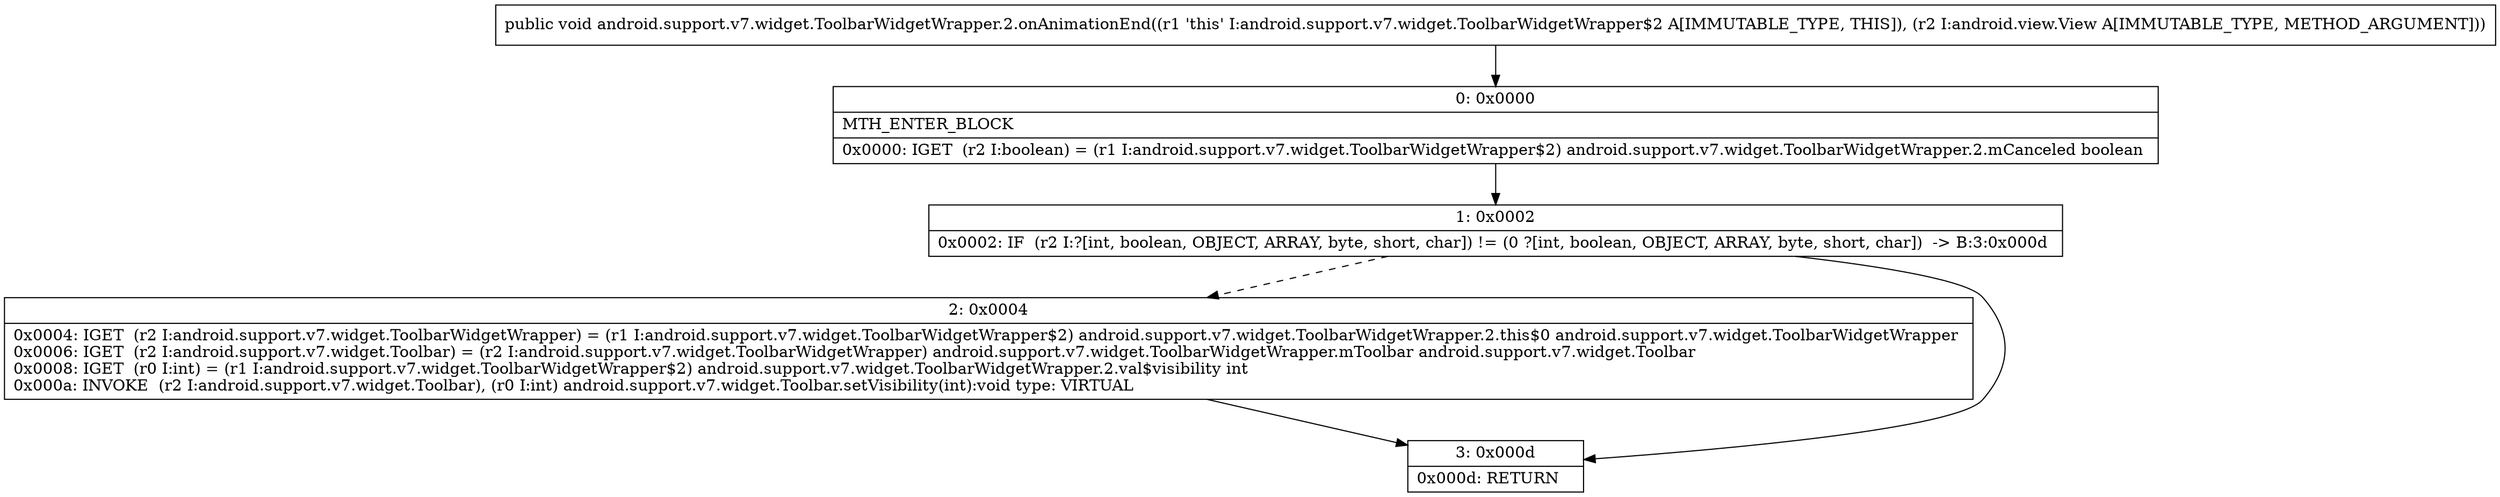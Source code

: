 digraph "CFG forandroid.support.v7.widget.ToolbarWidgetWrapper.2.onAnimationEnd(Landroid\/view\/View;)V" {
Node_0 [shape=record,label="{0\:\ 0x0000|MTH_ENTER_BLOCK\l|0x0000: IGET  (r2 I:boolean) = (r1 I:android.support.v7.widget.ToolbarWidgetWrapper$2) android.support.v7.widget.ToolbarWidgetWrapper.2.mCanceled boolean \l}"];
Node_1 [shape=record,label="{1\:\ 0x0002|0x0002: IF  (r2 I:?[int, boolean, OBJECT, ARRAY, byte, short, char]) != (0 ?[int, boolean, OBJECT, ARRAY, byte, short, char])  \-\> B:3:0x000d \l}"];
Node_2 [shape=record,label="{2\:\ 0x0004|0x0004: IGET  (r2 I:android.support.v7.widget.ToolbarWidgetWrapper) = (r1 I:android.support.v7.widget.ToolbarWidgetWrapper$2) android.support.v7.widget.ToolbarWidgetWrapper.2.this$0 android.support.v7.widget.ToolbarWidgetWrapper \l0x0006: IGET  (r2 I:android.support.v7.widget.Toolbar) = (r2 I:android.support.v7.widget.ToolbarWidgetWrapper) android.support.v7.widget.ToolbarWidgetWrapper.mToolbar android.support.v7.widget.Toolbar \l0x0008: IGET  (r0 I:int) = (r1 I:android.support.v7.widget.ToolbarWidgetWrapper$2) android.support.v7.widget.ToolbarWidgetWrapper.2.val$visibility int \l0x000a: INVOKE  (r2 I:android.support.v7.widget.Toolbar), (r0 I:int) android.support.v7.widget.Toolbar.setVisibility(int):void type: VIRTUAL \l}"];
Node_3 [shape=record,label="{3\:\ 0x000d|0x000d: RETURN   \l}"];
MethodNode[shape=record,label="{public void android.support.v7.widget.ToolbarWidgetWrapper.2.onAnimationEnd((r1 'this' I:android.support.v7.widget.ToolbarWidgetWrapper$2 A[IMMUTABLE_TYPE, THIS]), (r2 I:android.view.View A[IMMUTABLE_TYPE, METHOD_ARGUMENT])) }"];
MethodNode -> Node_0;
Node_0 -> Node_1;
Node_1 -> Node_2[style=dashed];
Node_1 -> Node_3;
Node_2 -> Node_3;
}

